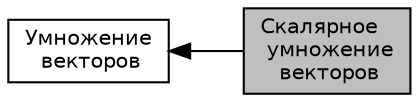 digraph "Скалярное умножение векторов"
{
  edge [fontname="Helvetica",fontsize="10",labelfontname="Helvetica",labelfontsize="10"];
  node [fontname="Helvetica",fontsize="10",shape=box];
  rankdir=LR;
  Node1 [label="Скалярное\l умножение\l векторов",height=0.2,width=0.4,color="black", fillcolor="grey75", style="filled", fontcolor="black",tooltip="Скалярное умножение."];
  Node2 [label="Умножение\l векторов",height=0.2,width=0.4,color="black", fillcolor="white", style="filled",URL="$group__vector__multiplication.html",tooltip="Предоставляет скалярное и векторное умножение над векторами."];
  Node2->Node1 [shape=plaintext, dir="back", style="solid"];
}
